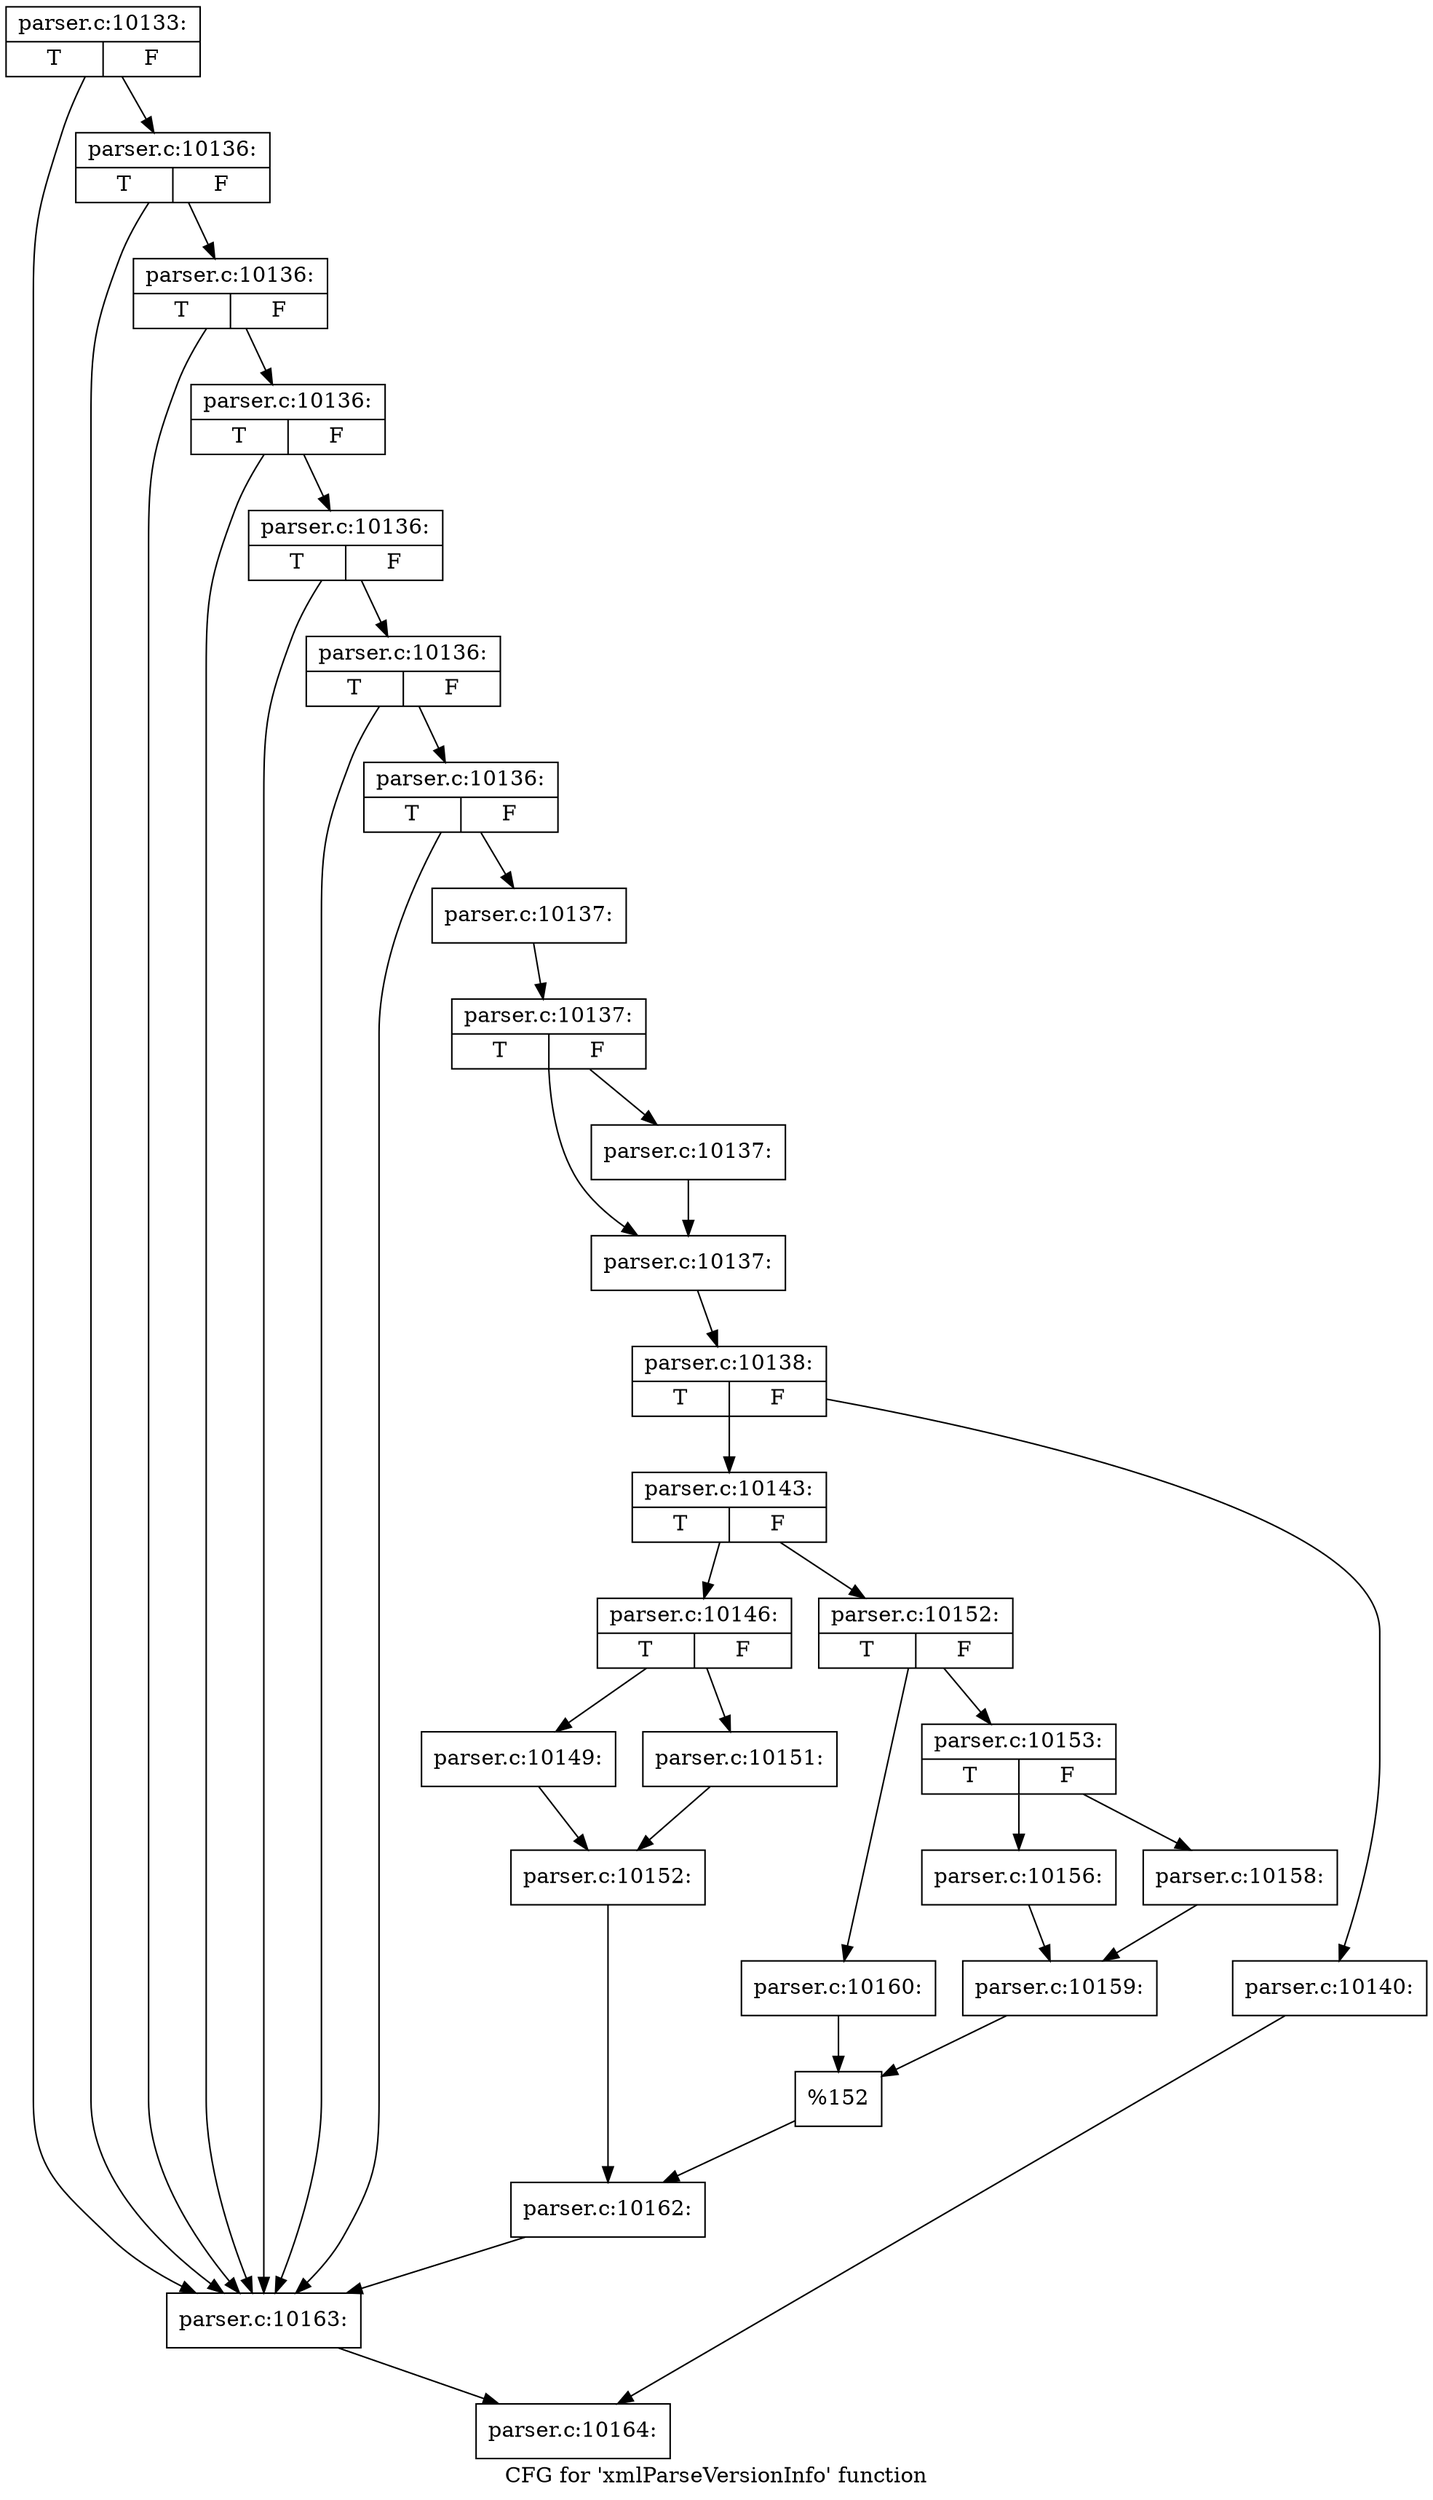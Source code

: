 digraph "CFG for 'xmlParseVersionInfo' function" {
	label="CFG for 'xmlParseVersionInfo' function";

	Node0x55d73bcd7d30 [shape=record,label="{parser.c:10133:|{<s0>T|<s1>F}}"];
	Node0x55d73bcd7d30 -> Node0x55d73bcdcde0;
	Node0x55d73bcd7d30 -> Node0x55d73bcdcbd0;
	Node0x55d73bcdcde0 [shape=record,label="{parser.c:10136:|{<s0>T|<s1>F}}"];
	Node0x55d73bcdcde0 -> Node0x55d73bcdcd90;
	Node0x55d73bcdcde0 -> Node0x55d73bcdcbd0;
	Node0x55d73bcdcd90 [shape=record,label="{parser.c:10136:|{<s0>T|<s1>F}}"];
	Node0x55d73bcdcd90 -> Node0x55d73bcdcd40;
	Node0x55d73bcdcd90 -> Node0x55d73bcdcbd0;
	Node0x55d73bcdcd40 [shape=record,label="{parser.c:10136:|{<s0>T|<s1>F}}"];
	Node0x55d73bcdcd40 -> Node0x55d73bcdccf0;
	Node0x55d73bcdcd40 -> Node0x55d73bcdcbd0;
	Node0x55d73bcdccf0 [shape=record,label="{parser.c:10136:|{<s0>T|<s1>F}}"];
	Node0x55d73bcdccf0 -> Node0x55d73bcdcca0;
	Node0x55d73bcdccf0 -> Node0x55d73bcdcbd0;
	Node0x55d73bcdcca0 [shape=record,label="{parser.c:10136:|{<s0>T|<s1>F}}"];
	Node0x55d73bcdcca0 -> Node0x55d73bcdcc20;
	Node0x55d73bcdcca0 -> Node0x55d73bcdcbd0;
	Node0x55d73bcdcc20 [shape=record,label="{parser.c:10136:|{<s0>T|<s1>F}}"];
	Node0x55d73bcdcc20 -> Node0x55d73bcdcb80;
	Node0x55d73bcdcc20 -> Node0x55d73bcdcbd0;
	Node0x55d73bcdcb80 [shape=record,label="{parser.c:10137:}"];
	Node0x55d73bcdcb80 -> Node0x55d73bcdf030;
	Node0x55d73bcdf030 [shape=record,label="{parser.c:10137:|{<s0>T|<s1>F}}"];
	Node0x55d73bcdf030 -> Node0x55d73bcdfaa0;
	Node0x55d73bcdf030 -> Node0x55d73bcdfaf0;
	Node0x55d73bcdfaa0 [shape=record,label="{parser.c:10137:}"];
	Node0x55d73bcdfaa0 -> Node0x55d73bcdfaf0;
	Node0x55d73bcdfaf0 [shape=record,label="{parser.c:10137:}"];
	Node0x55d73bcdfaf0 -> Node0x55d73bcdef90;
	Node0x55d73bcdef90 [shape=record,label="{parser.c:10138:|{<s0>T|<s1>F}}"];
	Node0x55d73bcdef90 -> Node0x55d73bcdefe0;
	Node0x55d73bcdef90 -> Node0x55d73bce0420;
	Node0x55d73bcdefe0 [shape=record,label="{parser.c:10140:}"];
	Node0x55d73bcdefe0 -> Node0x55d73bcdc320;
	Node0x55d73bce0420 [shape=record,label="{parser.c:10143:|{<s0>T|<s1>F}}"];
	Node0x55d73bce0420 -> Node0x55d73bce1030;
	Node0x55d73bce0420 -> Node0x55d73bce10d0;
	Node0x55d73bce1030 [shape=record,label="{parser.c:10146:|{<s0>T|<s1>F}}"];
	Node0x55d73bce1030 -> Node0x55d73bce1a40;
	Node0x55d73bce1030 -> Node0x55d73bce1ae0;
	Node0x55d73bce1a40 [shape=record,label="{parser.c:10149:}"];
	Node0x55d73bce1a40 -> Node0x55d73bce1a90;
	Node0x55d73bce1ae0 [shape=record,label="{parser.c:10151:}"];
	Node0x55d73bce1ae0 -> Node0x55d73bce1a90;
	Node0x55d73bce1a90 [shape=record,label="{parser.c:10152:}"];
	Node0x55d73bce1a90 -> Node0x55d73bce1080;
	Node0x55d73bce10d0 [shape=record,label="{parser.c:10152:|{<s0>T|<s1>F}}"];
	Node0x55d73bce10d0 -> Node0x55d73bce2610;
	Node0x55d73bce10d0 -> Node0x55d73bce26b0;
	Node0x55d73bce2610 [shape=record,label="{parser.c:10153:|{<s0>T|<s1>F}}"];
	Node0x55d73bce2610 -> Node0x55d73bce3020;
	Node0x55d73bce2610 -> Node0x55d73bce30c0;
	Node0x55d73bce3020 [shape=record,label="{parser.c:10156:}"];
	Node0x55d73bce3020 -> Node0x55d73bce3070;
	Node0x55d73bce30c0 [shape=record,label="{parser.c:10158:}"];
	Node0x55d73bce30c0 -> Node0x55d73bce3070;
	Node0x55d73bce3070 [shape=record,label="{parser.c:10159:}"];
	Node0x55d73bce3070 -> Node0x55d73bce2660;
	Node0x55d73bce26b0 [shape=record,label="{parser.c:10160:}"];
	Node0x55d73bce26b0 -> Node0x55d73bce2660;
	Node0x55d73bce2660 [shape=record,label="{%152}"];
	Node0x55d73bce2660 -> Node0x55d73bce1080;
	Node0x55d73bce1080 [shape=record,label="{parser.c:10162:}"];
	Node0x55d73bce1080 -> Node0x55d73bcdcbd0;
	Node0x55d73bcdcbd0 [shape=record,label="{parser.c:10163:}"];
	Node0x55d73bcdcbd0 -> Node0x55d73bcdc320;
	Node0x55d73bcdc320 [shape=record,label="{parser.c:10164:}"];
}
